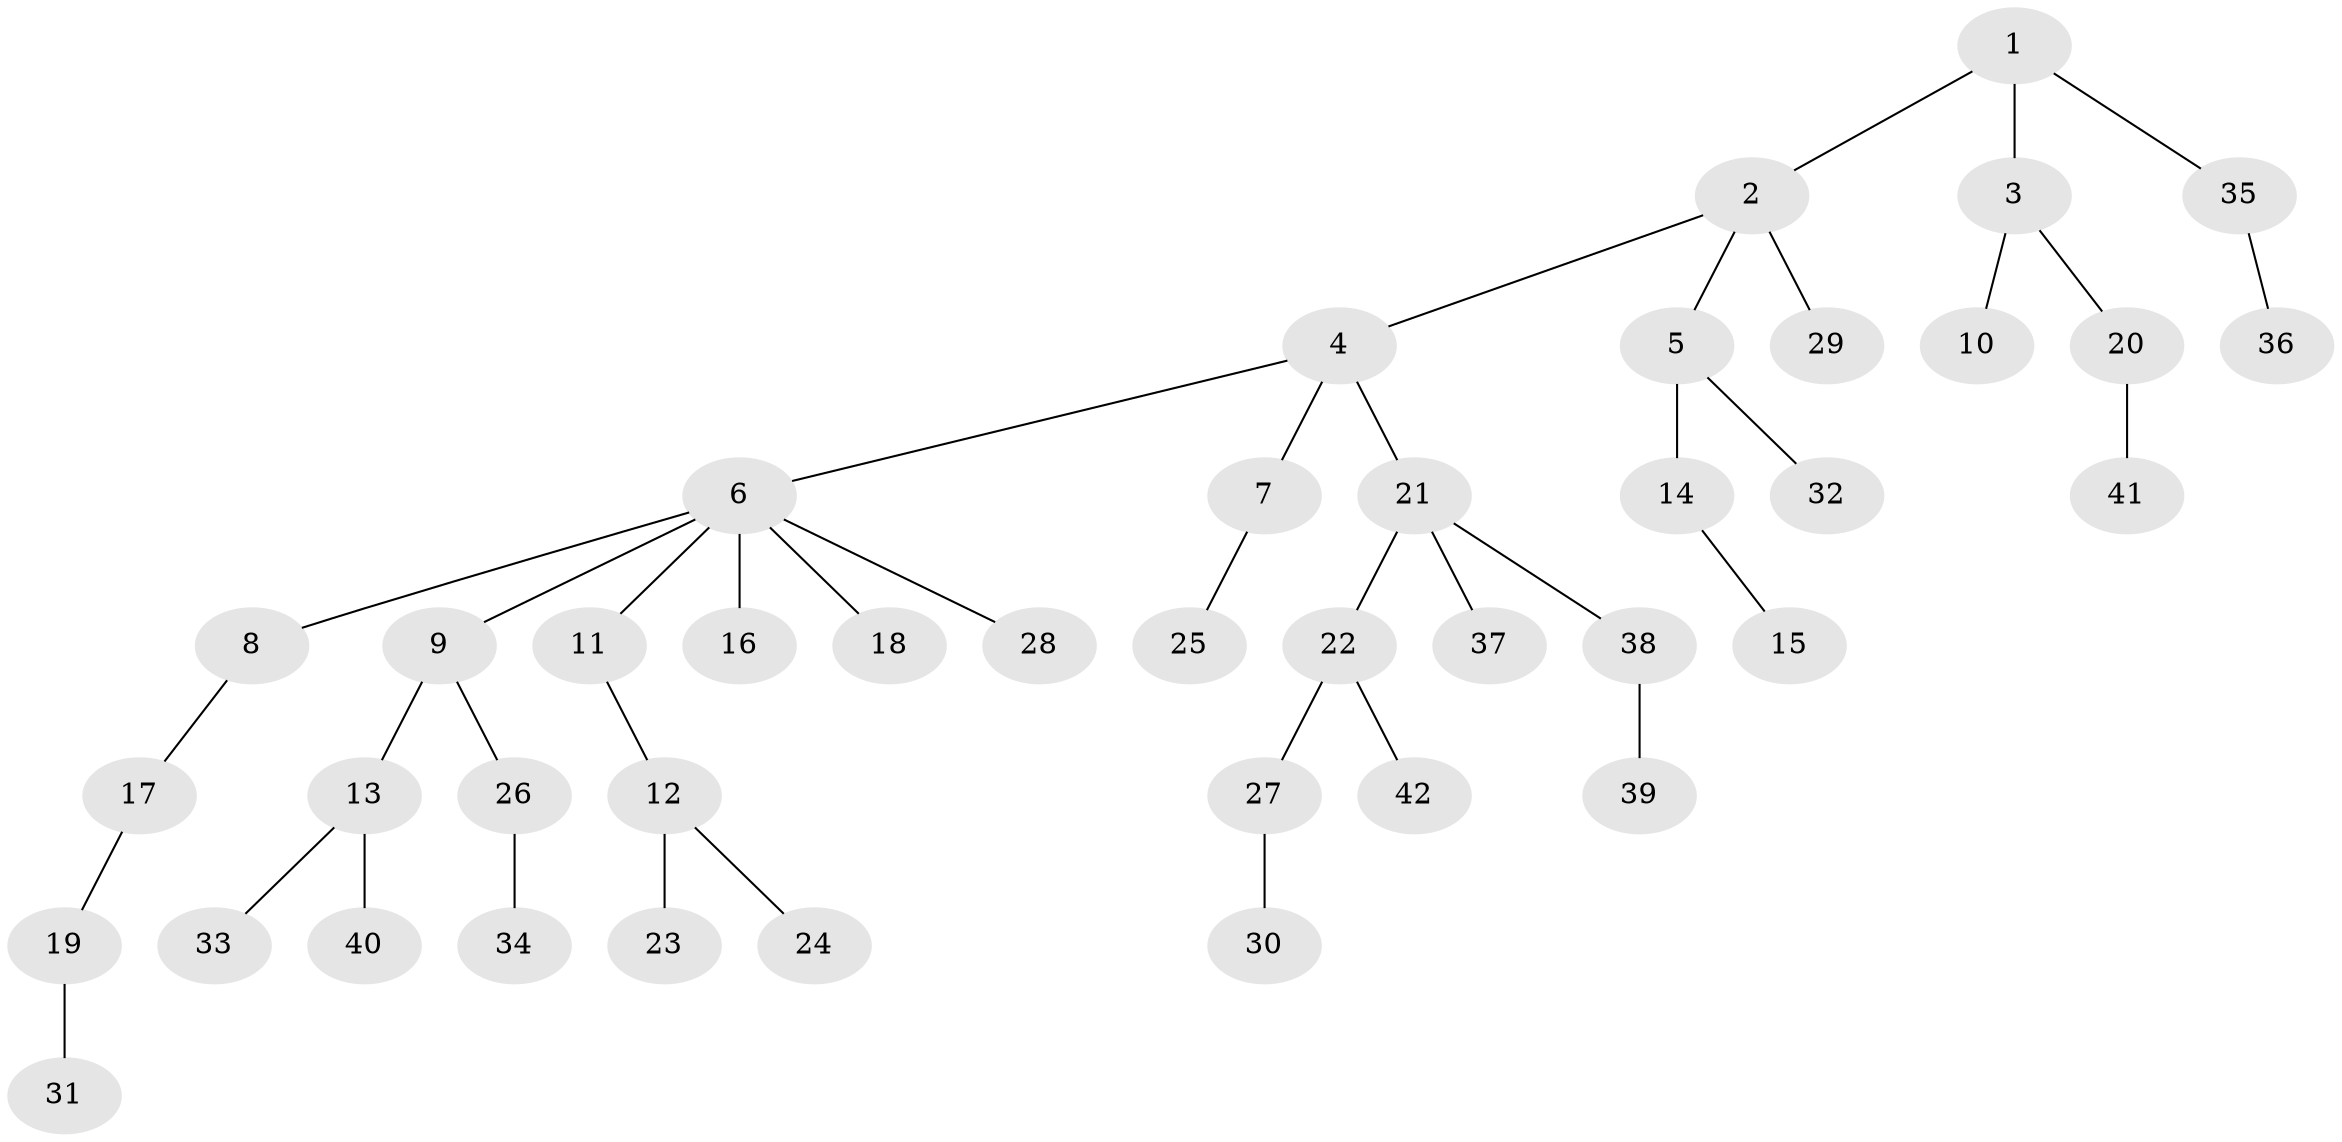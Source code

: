 // original degree distribution, {4: 0.0963855421686747, 6: 0.012048192771084338, 3: 0.0963855421686747, 5: 0.024096385542168676, 8: 0.012048192771084338, 2: 0.25301204819277107, 1: 0.5060240963855421}
// Generated by graph-tools (version 1.1) at 2025/36/03/09/25 02:36:42]
// undirected, 42 vertices, 41 edges
graph export_dot {
graph [start="1"]
  node [color=gray90,style=filled];
  1;
  2;
  3;
  4;
  5;
  6;
  7;
  8;
  9;
  10;
  11;
  12;
  13;
  14;
  15;
  16;
  17;
  18;
  19;
  20;
  21;
  22;
  23;
  24;
  25;
  26;
  27;
  28;
  29;
  30;
  31;
  32;
  33;
  34;
  35;
  36;
  37;
  38;
  39;
  40;
  41;
  42;
  1 -- 2 [weight=1.0];
  1 -- 3 [weight=1.0];
  1 -- 35 [weight=1.0];
  2 -- 4 [weight=1.0];
  2 -- 5 [weight=1.0];
  2 -- 29 [weight=1.0];
  3 -- 10 [weight=1.0];
  3 -- 20 [weight=1.0];
  4 -- 6 [weight=1.0];
  4 -- 7 [weight=1.0];
  4 -- 21 [weight=1.0];
  5 -- 14 [weight=2.0];
  5 -- 32 [weight=1.0];
  6 -- 8 [weight=1.0];
  6 -- 9 [weight=1.0];
  6 -- 11 [weight=1.0];
  6 -- 16 [weight=1.0];
  6 -- 18 [weight=1.0];
  6 -- 28 [weight=1.0];
  7 -- 25 [weight=1.0];
  8 -- 17 [weight=1.0];
  9 -- 13 [weight=1.0];
  9 -- 26 [weight=1.0];
  11 -- 12 [weight=1.0];
  12 -- 23 [weight=1.0];
  12 -- 24 [weight=1.0];
  13 -- 33 [weight=1.0];
  13 -- 40 [weight=1.0];
  14 -- 15 [weight=1.0];
  17 -- 19 [weight=1.0];
  19 -- 31 [weight=2.0];
  20 -- 41 [weight=1.0];
  21 -- 22 [weight=1.0];
  21 -- 37 [weight=1.0];
  21 -- 38 [weight=1.0];
  22 -- 27 [weight=1.0];
  22 -- 42 [weight=1.0];
  26 -- 34 [weight=1.0];
  27 -- 30 [weight=1.0];
  35 -- 36 [weight=1.0];
  38 -- 39 [weight=1.0];
}
